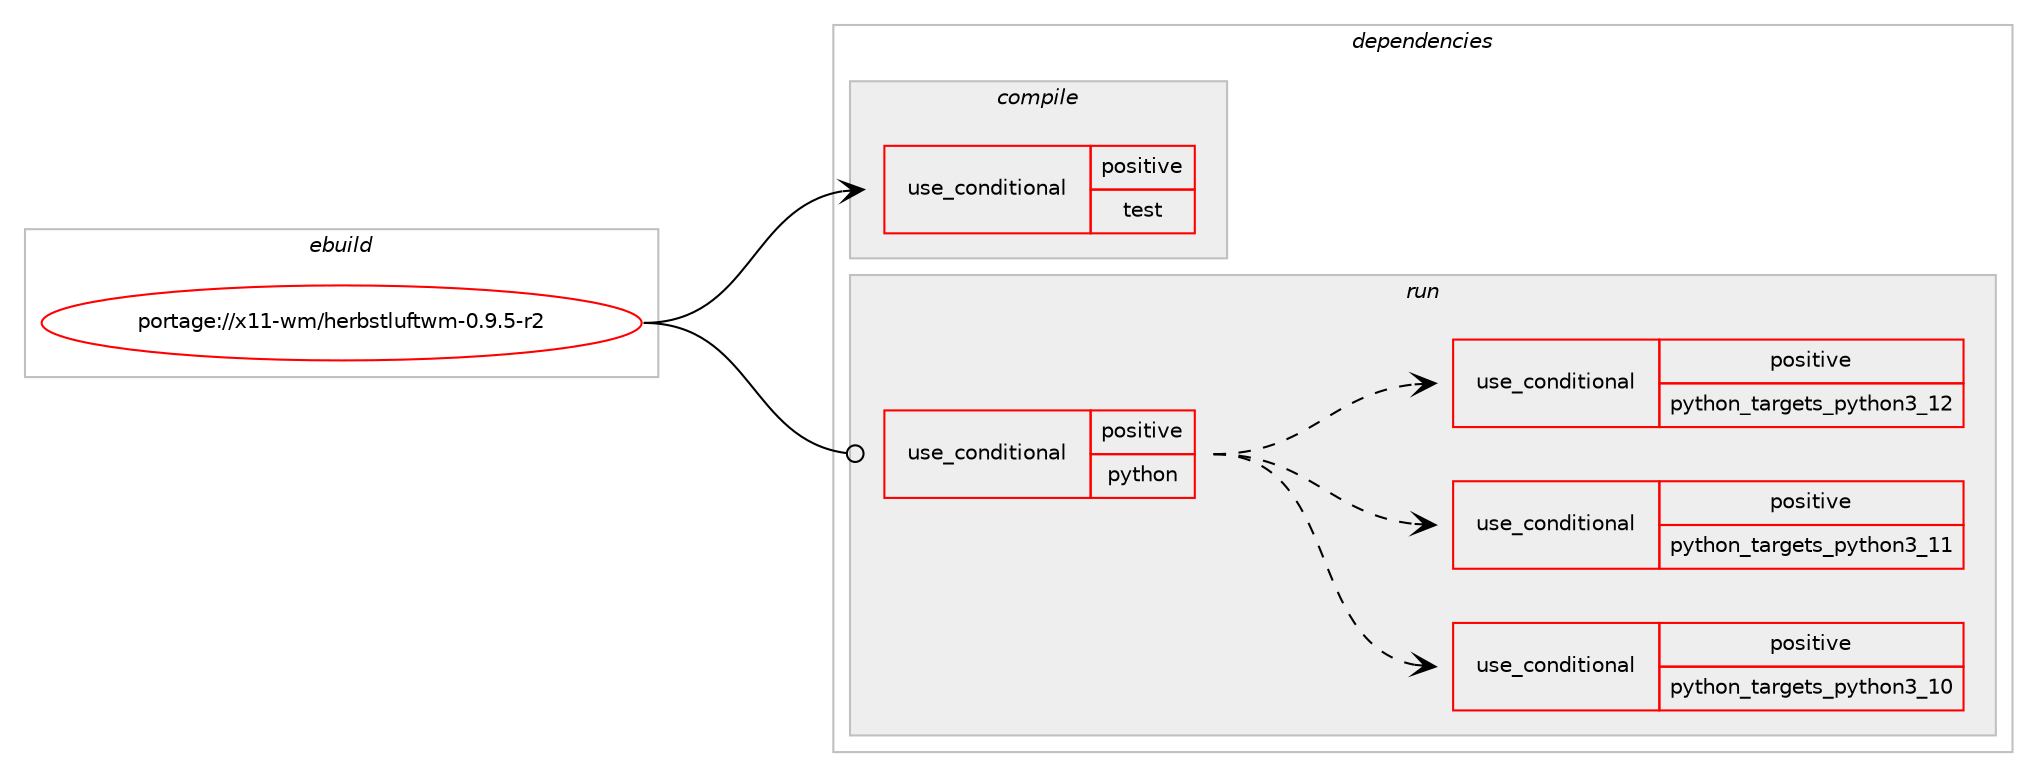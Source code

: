 digraph prolog {

# *************
# Graph options
# *************

newrank=true;
concentrate=true;
compound=true;
graph [rankdir=LR,fontname=Helvetica,fontsize=10,ranksep=1.5];#, ranksep=2.5, nodesep=0.2];
edge  [arrowhead=vee];
node  [fontname=Helvetica,fontsize=10];

# **********
# The ebuild
# **********

subgraph cluster_leftcol {
color=gray;
rank=same;
label=<<i>ebuild</i>>;
id [label="portage://x11-wm/herbstluftwm-0.9.5-r2", color=red, width=4, href="../x11-wm/herbstluftwm-0.9.5-r2.svg"];
}

# ****************
# The dependencies
# ****************

subgraph cluster_midcol {
color=gray;
label=<<i>dependencies</i>>;
subgraph cluster_compile {
fillcolor="#eeeeee";
style=filled;
label=<<i>compile</i>>;
subgraph cond120599 {
dependency231854 [label=<<TABLE BORDER="0" CELLBORDER="1" CELLSPACING="0" CELLPADDING="4"><TR><TD ROWSPAN="3" CELLPADDING="10">use_conditional</TD></TR><TR><TD>positive</TD></TR><TR><TD>test</TD></TR></TABLE>>, shape=none, color=red];
# *** BEGIN UNKNOWN DEPENDENCY TYPE (TODO) ***
# dependency231854 -> package_dependency(portage://x11-wm/herbstluftwm-0.9.5-r2,install,no,dev-python,ewmh,none,[,,],[],[])
# *** END UNKNOWN DEPENDENCY TYPE (TODO) ***

# *** BEGIN UNKNOWN DEPENDENCY TYPE (TODO) ***
# dependency231854 -> package_dependency(portage://x11-wm/herbstluftwm-0.9.5-r2,install,no,dev-python,python-xlib,none,[,,],[],[])
# *** END UNKNOWN DEPENDENCY TYPE (TODO) ***

# *** BEGIN UNKNOWN DEPENDENCY TYPE (TODO) ***
# dependency231854 -> package_dependency(portage://x11-wm/herbstluftwm-0.9.5-r2,install,no,x11-apps,xsetroot,none,[,,],[],[])
# *** END UNKNOWN DEPENDENCY TYPE (TODO) ***

# *** BEGIN UNKNOWN DEPENDENCY TYPE (TODO) ***
# dependency231854 -> package_dependency(portage://x11-wm/herbstluftwm-0.9.5-r2,install,no,x11-base,xorg-server,none,[,,],[],[use(enable(xephyr),none),use(enable(xvfb),none)])
# *** END UNKNOWN DEPENDENCY TYPE (TODO) ***

# *** BEGIN UNKNOWN DEPENDENCY TYPE (TODO) ***
# dependency231854 -> package_dependency(portage://x11-wm/herbstluftwm-0.9.5-r2,install,no,x11-misc,xdotool,none,[,,],[],[])
# *** END UNKNOWN DEPENDENCY TYPE (TODO) ***

# *** BEGIN UNKNOWN DEPENDENCY TYPE (TODO) ***
# dependency231854 -> package_dependency(portage://x11-wm/herbstluftwm-0.9.5-r2,install,no,x11-terms,xterm,none,[,,],[],[])
# *** END UNKNOWN DEPENDENCY TYPE (TODO) ***

}
id:e -> dependency231854:w [weight=20,style="solid",arrowhead="vee"];
# *** BEGIN UNKNOWN DEPENDENCY TYPE (TODO) ***
# id -> package_dependency(portage://x11-wm/herbstluftwm-0.9.5-r2,install,no,x11-libs,libX11,none,[,,],[],[])
# *** END UNKNOWN DEPENDENCY TYPE (TODO) ***

# *** BEGIN UNKNOWN DEPENDENCY TYPE (TODO) ***
# id -> package_dependency(portage://x11-wm/herbstluftwm-0.9.5-r2,install,no,x11-libs,libXext,none,[,,],[],[])
# *** END UNKNOWN DEPENDENCY TYPE (TODO) ***

# *** BEGIN UNKNOWN DEPENDENCY TYPE (TODO) ***
# id -> package_dependency(portage://x11-wm/herbstluftwm-0.9.5-r2,install,no,x11-libs,libXfixes,none,[,,],[],[])
# *** END UNKNOWN DEPENDENCY TYPE (TODO) ***

# *** BEGIN UNKNOWN DEPENDENCY TYPE (TODO) ***
# id -> package_dependency(portage://x11-wm/herbstluftwm-0.9.5-r2,install,no,x11-libs,libXft,none,[,,],[],[])
# *** END UNKNOWN DEPENDENCY TYPE (TODO) ***

# *** BEGIN UNKNOWN DEPENDENCY TYPE (TODO) ***
# id -> package_dependency(portage://x11-wm/herbstluftwm-0.9.5-r2,install,no,x11-libs,libXinerama,none,[,,],[],[])
# *** END UNKNOWN DEPENDENCY TYPE (TODO) ***

# *** BEGIN UNKNOWN DEPENDENCY TYPE (TODO) ***
# id -> package_dependency(portage://x11-wm/herbstluftwm-0.9.5-r2,install,no,x11-libs,libXrandr,none,[,,],[],[])
# *** END UNKNOWN DEPENDENCY TYPE (TODO) ***

# *** BEGIN UNKNOWN DEPENDENCY TYPE (TODO) ***
# id -> package_dependency(portage://x11-wm/herbstluftwm-0.9.5-r2,install,no,x11-libs,libXrender,none,[,,],[],[])
# *** END UNKNOWN DEPENDENCY TYPE (TODO) ***

}
subgraph cluster_compileandrun {
fillcolor="#eeeeee";
style=filled;
label=<<i>compile and run</i>>;
}
subgraph cluster_run {
fillcolor="#eeeeee";
style=filled;
label=<<i>run</i>>;
subgraph cond120600 {
dependency231855 [label=<<TABLE BORDER="0" CELLBORDER="1" CELLSPACING="0" CELLPADDING="4"><TR><TD ROWSPAN="3" CELLPADDING="10">use_conditional</TD></TR><TR><TD>positive</TD></TR><TR><TD>python</TD></TR></TABLE>>, shape=none, color=red];
subgraph cond120601 {
dependency231856 [label=<<TABLE BORDER="0" CELLBORDER="1" CELLSPACING="0" CELLPADDING="4"><TR><TD ROWSPAN="3" CELLPADDING="10">use_conditional</TD></TR><TR><TD>positive</TD></TR><TR><TD>python_targets_python3_10</TD></TR></TABLE>>, shape=none, color=red];
# *** BEGIN UNKNOWN DEPENDENCY TYPE (TODO) ***
# dependency231856 -> package_dependency(portage://x11-wm/herbstluftwm-0.9.5-r2,run,no,dev-lang,python,none,[,,],[slot(3.10)],[])
# *** END UNKNOWN DEPENDENCY TYPE (TODO) ***

}
dependency231855:e -> dependency231856:w [weight=20,style="dashed",arrowhead="vee"];
subgraph cond120602 {
dependency231857 [label=<<TABLE BORDER="0" CELLBORDER="1" CELLSPACING="0" CELLPADDING="4"><TR><TD ROWSPAN="3" CELLPADDING="10">use_conditional</TD></TR><TR><TD>positive</TD></TR><TR><TD>python_targets_python3_11</TD></TR></TABLE>>, shape=none, color=red];
# *** BEGIN UNKNOWN DEPENDENCY TYPE (TODO) ***
# dependency231857 -> package_dependency(portage://x11-wm/herbstluftwm-0.9.5-r2,run,no,dev-lang,python,none,[,,],[slot(3.11)],[])
# *** END UNKNOWN DEPENDENCY TYPE (TODO) ***

}
dependency231855:e -> dependency231857:w [weight=20,style="dashed",arrowhead="vee"];
subgraph cond120603 {
dependency231858 [label=<<TABLE BORDER="0" CELLBORDER="1" CELLSPACING="0" CELLPADDING="4"><TR><TD ROWSPAN="3" CELLPADDING="10">use_conditional</TD></TR><TR><TD>positive</TD></TR><TR><TD>python_targets_python3_12</TD></TR></TABLE>>, shape=none, color=red];
# *** BEGIN UNKNOWN DEPENDENCY TYPE (TODO) ***
# dependency231858 -> package_dependency(portage://x11-wm/herbstluftwm-0.9.5-r2,run,no,dev-lang,python,none,[,,],[slot(3.12)],[])
# *** END UNKNOWN DEPENDENCY TYPE (TODO) ***

}
dependency231855:e -> dependency231858:w [weight=20,style="dashed",arrowhead="vee"];
}
id:e -> dependency231855:w [weight=20,style="solid",arrowhead="odot"];
# *** BEGIN UNKNOWN DEPENDENCY TYPE (TODO) ***
# id -> package_dependency(portage://x11-wm/herbstluftwm-0.9.5-r2,run,no,app-shells,bash,none,[,,],[],[])
# *** END UNKNOWN DEPENDENCY TYPE (TODO) ***

# *** BEGIN UNKNOWN DEPENDENCY TYPE (TODO) ***
# id -> package_dependency(portage://x11-wm/herbstluftwm-0.9.5-r2,run,no,x11-libs,libX11,none,[,,],[],[])
# *** END UNKNOWN DEPENDENCY TYPE (TODO) ***

# *** BEGIN UNKNOWN DEPENDENCY TYPE (TODO) ***
# id -> package_dependency(portage://x11-wm/herbstluftwm-0.9.5-r2,run,no,x11-libs,libXext,none,[,,],[],[])
# *** END UNKNOWN DEPENDENCY TYPE (TODO) ***

# *** BEGIN UNKNOWN DEPENDENCY TYPE (TODO) ***
# id -> package_dependency(portage://x11-wm/herbstluftwm-0.9.5-r2,run,no,x11-libs,libXfixes,none,[,,],[],[])
# *** END UNKNOWN DEPENDENCY TYPE (TODO) ***

# *** BEGIN UNKNOWN DEPENDENCY TYPE (TODO) ***
# id -> package_dependency(portage://x11-wm/herbstluftwm-0.9.5-r2,run,no,x11-libs,libXft,none,[,,],[],[])
# *** END UNKNOWN DEPENDENCY TYPE (TODO) ***

# *** BEGIN UNKNOWN DEPENDENCY TYPE (TODO) ***
# id -> package_dependency(portage://x11-wm/herbstluftwm-0.9.5-r2,run,no,x11-libs,libXinerama,none,[,,],[],[])
# *** END UNKNOWN DEPENDENCY TYPE (TODO) ***

# *** BEGIN UNKNOWN DEPENDENCY TYPE (TODO) ***
# id -> package_dependency(portage://x11-wm/herbstluftwm-0.9.5-r2,run,no,x11-libs,libXrandr,none,[,,],[],[])
# *** END UNKNOWN DEPENDENCY TYPE (TODO) ***

# *** BEGIN UNKNOWN DEPENDENCY TYPE (TODO) ***
# id -> package_dependency(portage://x11-wm/herbstluftwm-0.9.5-r2,run,no,x11-libs,libXrender,none,[,,],[],[])
# *** END UNKNOWN DEPENDENCY TYPE (TODO) ***

}
}

# **************
# The candidates
# **************

subgraph cluster_choices {
rank=same;
color=gray;
label=<<i>candidates</i>>;

}

}
